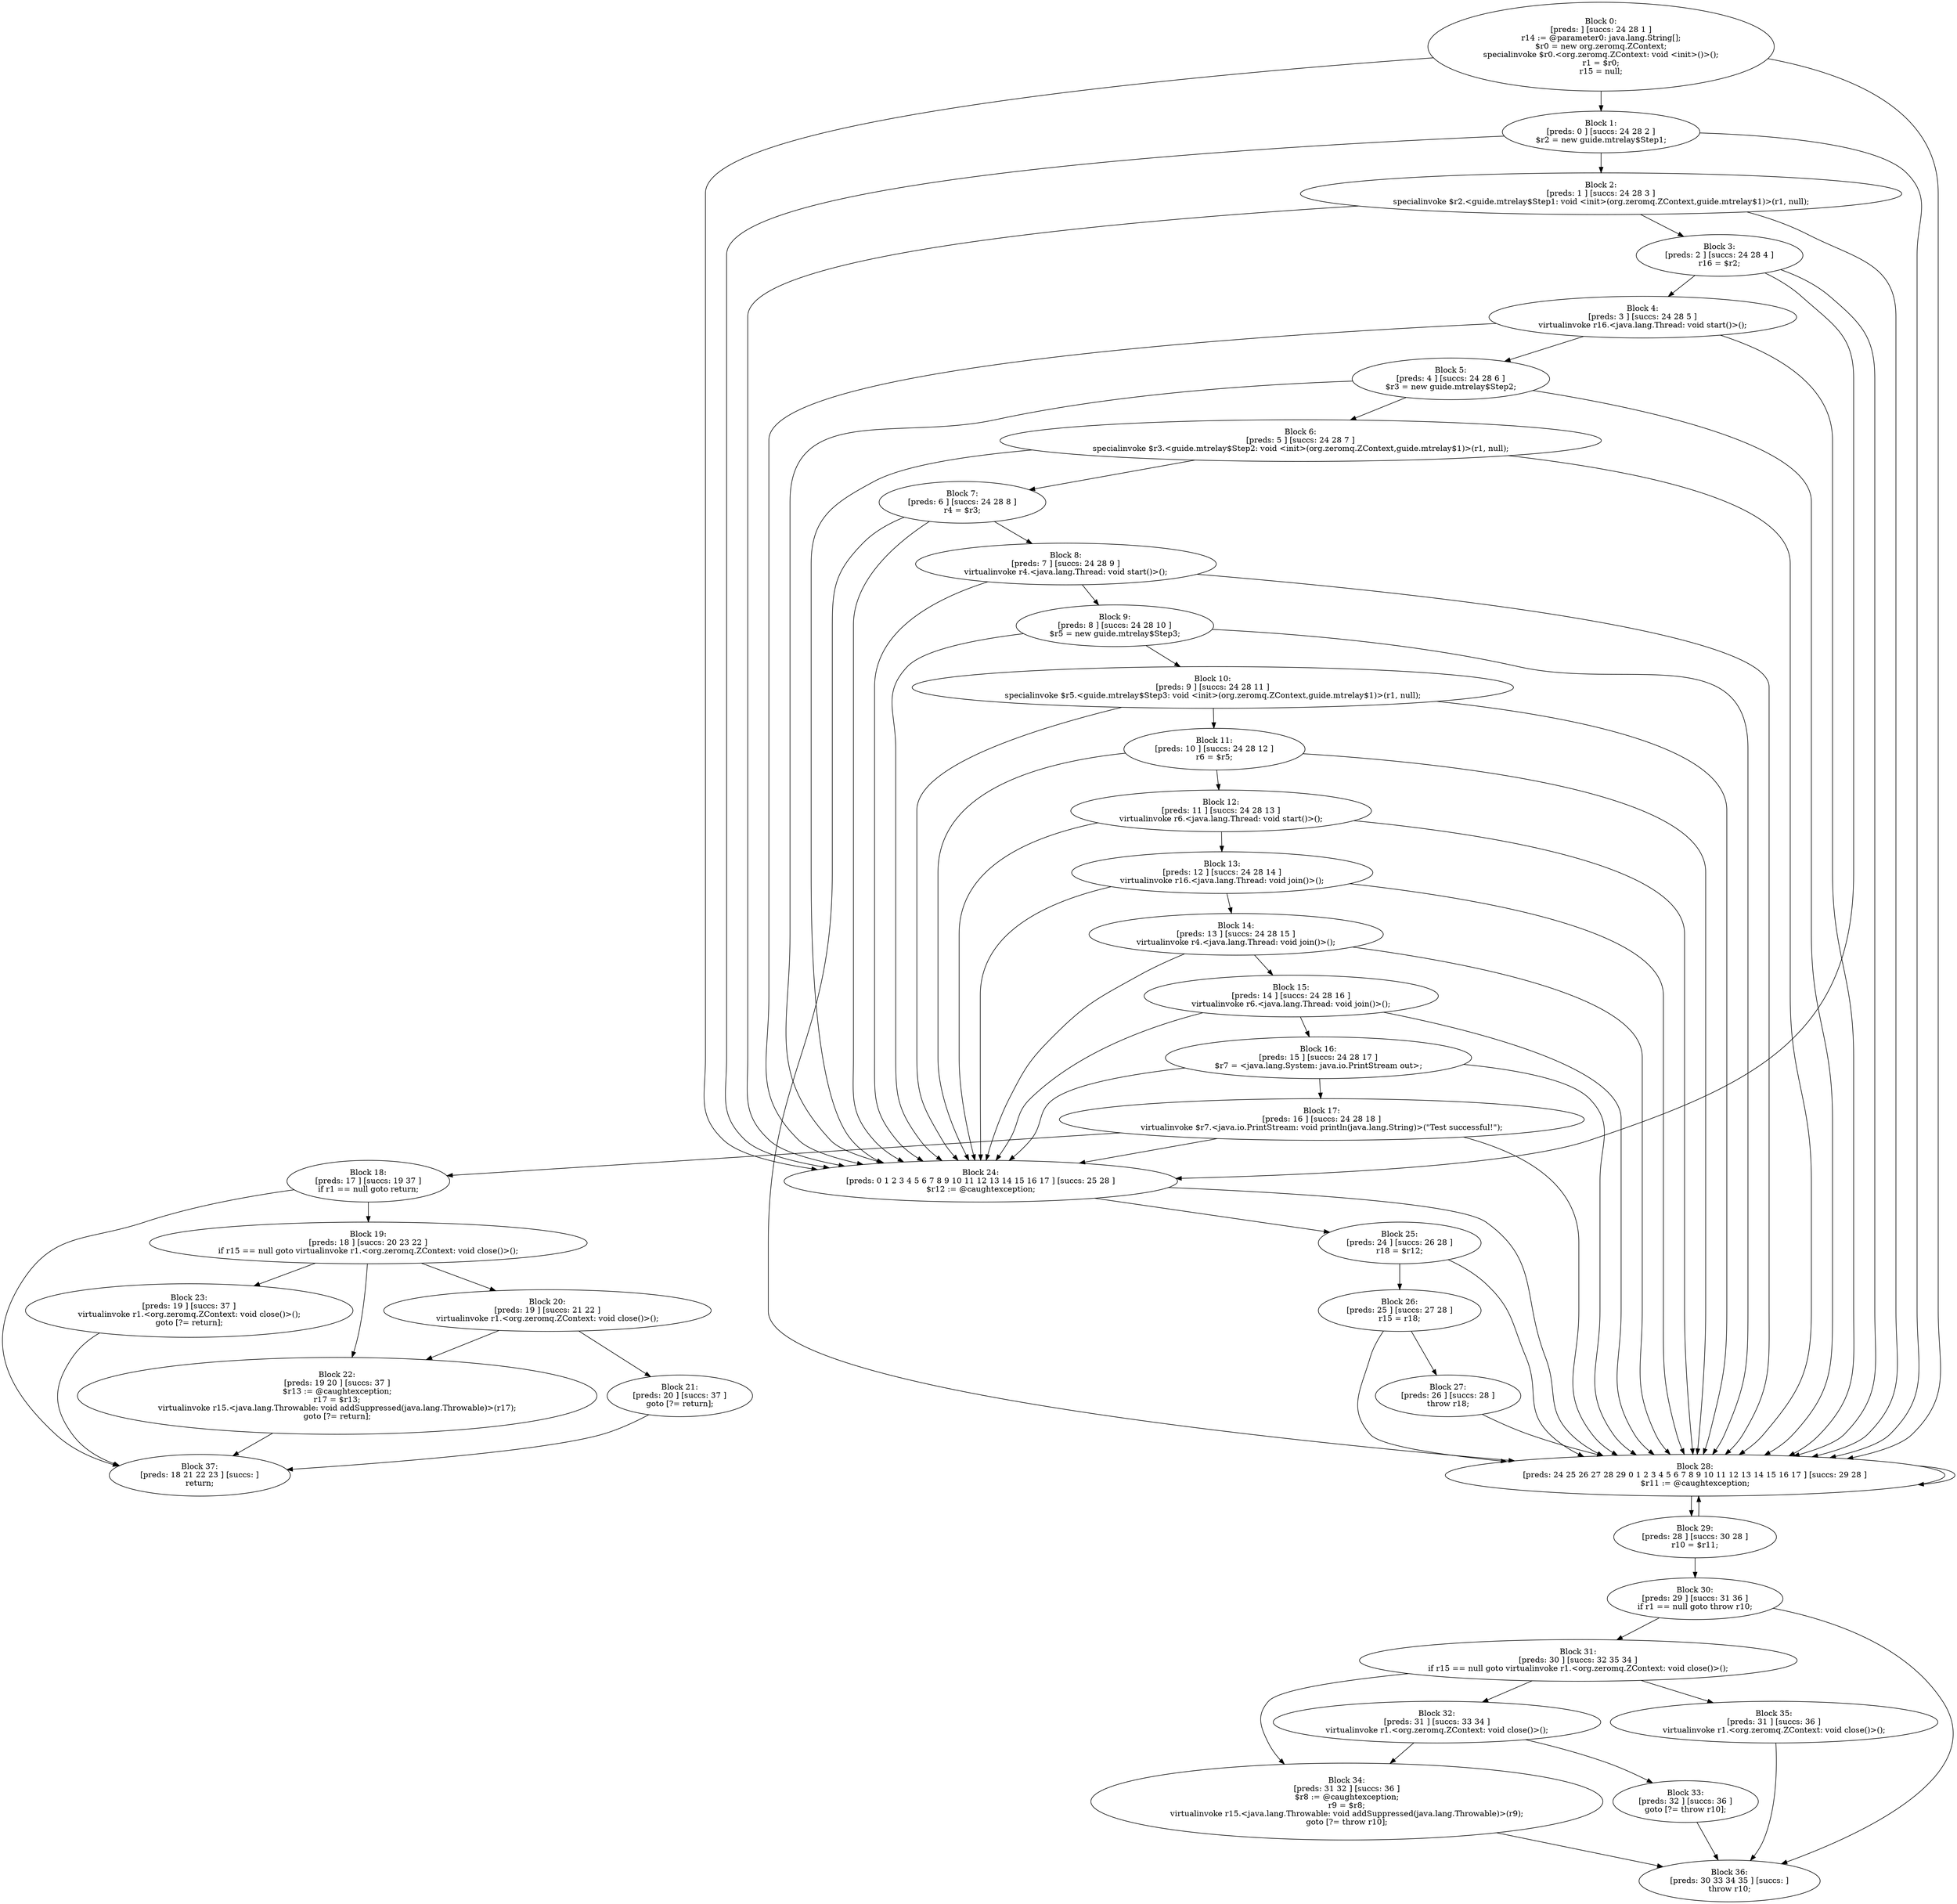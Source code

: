 digraph "unitGraph" {
    "Block 0:
[preds: ] [succs: 24 28 1 ]
r14 := @parameter0: java.lang.String[];
$r0 = new org.zeromq.ZContext;
specialinvoke $r0.<org.zeromq.ZContext: void <init>()>();
r1 = $r0;
r15 = null;
"
    "Block 1:
[preds: 0 ] [succs: 24 28 2 ]
$r2 = new guide.mtrelay$Step1;
"
    "Block 2:
[preds: 1 ] [succs: 24 28 3 ]
specialinvoke $r2.<guide.mtrelay$Step1: void <init>(org.zeromq.ZContext,guide.mtrelay$1)>(r1, null);
"
    "Block 3:
[preds: 2 ] [succs: 24 28 4 ]
r16 = $r2;
"
    "Block 4:
[preds: 3 ] [succs: 24 28 5 ]
virtualinvoke r16.<java.lang.Thread: void start()>();
"
    "Block 5:
[preds: 4 ] [succs: 24 28 6 ]
$r3 = new guide.mtrelay$Step2;
"
    "Block 6:
[preds: 5 ] [succs: 24 28 7 ]
specialinvoke $r3.<guide.mtrelay$Step2: void <init>(org.zeromq.ZContext,guide.mtrelay$1)>(r1, null);
"
    "Block 7:
[preds: 6 ] [succs: 24 28 8 ]
r4 = $r3;
"
    "Block 8:
[preds: 7 ] [succs: 24 28 9 ]
virtualinvoke r4.<java.lang.Thread: void start()>();
"
    "Block 9:
[preds: 8 ] [succs: 24 28 10 ]
$r5 = new guide.mtrelay$Step3;
"
    "Block 10:
[preds: 9 ] [succs: 24 28 11 ]
specialinvoke $r5.<guide.mtrelay$Step3: void <init>(org.zeromq.ZContext,guide.mtrelay$1)>(r1, null);
"
    "Block 11:
[preds: 10 ] [succs: 24 28 12 ]
r6 = $r5;
"
    "Block 12:
[preds: 11 ] [succs: 24 28 13 ]
virtualinvoke r6.<java.lang.Thread: void start()>();
"
    "Block 13:
[preds: 12 ] [succs: 24 28 14 ]
virtualinvoke r16.<java.lang.Thread: void join()>();
"
    "Block 14:
[preds: 13 ] [succs: 24 28 15 ]
virtualinvoke r4.<java.lang.Thread: void join()>();
"
    "Block 15:
[preds: 14 ] [succs: 24 28 16 ]
virtualinvoke r6.<java.lang.Thread: void join()>();
"
    "Block 16:
[preds: 15 ] [succs: 24 28 17 ]
$r7 = <java.lang.System: java.io.PrintStream out>;
"
    "Block 17:
[preds: 16 ] [succs: 24 28 18 ]
virtualinvoke $r7.<java.io.PrintStream: void println(java.lang.String)>(\"Test successful!\");
"
    "Block 18:
[preds: 17 ] [succs: 19 37 ]
if r1 == null goto return;
"
    "Block 19:
[preds: 18 ] [succs: 20 23 22 ]
if r15 == null goto virtualinvoke r1.<org.zeromq.ZContext: void close()>();
"
    "Block 20:
[preds: 19 ] [succs: 21 22 ]
virtualinvoke r1.<org.zeromq.ZContext: void close()>();
"
    "Block 21:
[preds: 20 ] [succs: 37 ]
goto [?= return];
"
    "Block 22:
[preds: 19 20 ] [succs: 37 ]
$r13 := @caughtexception;
r17 = $r13;
virtualinvoke r15.<java.lang.Throwable: void addSuppressed(java.lang.Throwable)>(r17);
goto [?= return];
"
    "Block 23:
[preds: 19 ] [succs: 37 ]
virtualinvoke r1.<org.zeromq.ZContext: void close()>();
goto [?= return];
"
    "Block 24:
[preds: 0 1 2 3 4 5 6 7 8 9 10 11 12 13 14 15 16 17 ] [succs: 25 28 ]
$r12 := @caughtexception;
"
    "Block 25:
[preds: 24 ] [succs: 26 28 ]
r18 = $r12;
"
    "Block 26:
[preds: 25 ] [succs: 27 28 ]
r15 = r18;
"
    "Block 27:
[preds: 26 ] [succs: 28 ]
throw r18;
"
    "Block 28:
[preds: 24 25 26 27 28 29 0 1 2 3 4 5 6 7 8 9 10 11 12 13 14 15 16 17 ] [succs: 29 28 ]
$r11 := @caughtexception;
"
    "Block 29:
[preds: 28 ] [succs: 30 28 ]
r10 = $r11;
"
    "Block 30:
[preds: 29 ] [succs: 31 36 ]
if r1 == null goto throw r10;
"
    "Block 31:
[preds: 30 ] [succs: 32 35 34 ]
if r15 == null goto virtualinvoke r1.<org.zeromq.ZContext: void close()>();
"
    "Block 32:
[preds: 31 ] [succs: 33 34 ]
virtualinvoke r1.<org.zeromq.ZContext: void close()>();
"
    "Block 33:
[preds: 32 ] [succs: 36 ]
goto [?= throw r10];
"
    "Block 34:
[preds: 31 32 ] [succs: 36 ]
$r8 := @caughtexception;
r9 = $r8;
virtualinvoke r15.<java.lang.Throwable: void addSuppressed(java.lang.Throwable)>(r9);
goto [?= throw r10];
"
    "Block 35:
[preds: 31 ] [succs: 36 ]
virtualinvoke r1.<org.zeromq.ZContext: void close()>();
"
    "Block 36:
[preds: 30 33 34 35 ] [succs: ]
throw r10;
"
    "Block 37:
[preds: 18 21 22 23 ] [succs: ]
return;
"
    "Block 0:
[preds: ] [succs: 24 28 1 ]
r14 := @parameter0: java.lang.String[];
$r0 = new org.zeromq.ZContext;
specialinvoke $r0.<org.zeromq.ZContext: void <init>()>();
r1 = $r0;
r15 = null;
"->"Block 24:
[preds: 0 1 2 3 4 5 6 7 8 9 10 11 12 13 14 15 16 17 ] [succs: 25 28 ]
$r12 := @caughtexception;
";
    "Block 0:
[preds: ] [succs: 24 28 1 ]
r14 := @parameter0: java.lang.String[];
$r0 = new org.zeromq.ZContext;
specialinvoke $r0.<org.zeromq.ZContext: void <init>()>();
r1 = $r0;
r15 = null;
"->"Block 28:
[preds: 24 25 26 27 28 29 0 1 2 3 4 5 6 7 8 9 10 11 12 13 14 15 16 17 ] [succs: 29 28 ]
$r11 := @caughtexception;
";
    "Block 0:
[preds: ] [succs: 24 28 1 ]
r14 := @parameter0: java.lang.String[];
$r0 = new org.zeromq.ZContext;
specialinvoke $r0.<org.zeromq.ZContext: void <init>()>();
r1 = $r0;
r15 = null;
"->"Block 1:
[preds: 0 ] [succs: 24 28 2 ]
$r2 = new guide.mtrelay$Step1;
";
    "Block 1:
[preds: 0 ] [succs: 24 28 2 ]
$r2 = new guide.mtrelay$Step1;
"->"Block 24:
[preds: 0 1 2 3 4 5 6 7 8 9 10 11 12 13 14 15 16 17 ] [succs: 25 28 ]
$r12 := @caughtexception;
";
    "Block 1:
[preds: 0 ] [succs: 24 28 2 ]
$r2 = new guide.mtrelay$Step1;
"->"Block 28:
[preds: 24 25 26 27 28 29 0 1 2 3 4 5 6 7 8 9 10 11 12 13 14 15 16 17 ] [succs: 29 28 ]
$r11 := @caughtexception;
";
    "Block 1:
[preds: 0 ] [succs: 24 28 2 ]
$r2 = new guide.mtrelay$Step1;
"->"Block 2:
[preds: 1 ] [succs: 24 28 3 ]
specialinvoke $r2.<guide.mtrelay$Step1: void <init>(org.zeromq.ZContext,guide.mtrelay$1)>(r1, null);
";
    "Block 2:
[preds: 1 ] [succs: 24 28 3 ]
specialinvoke $r2.<guide.mtrelay$Step1: void <init>(org.zeromq.ZContext,guide.mtrelay$1)>(r1, null);
"->"Block 24:
[preds: 0 1 2 3 4 5 6 7 8 9 10 11 12 13 14 15 16 17 ] [succs: 25 28 ]
$r12 := @caughtexception;
";
    "Block 2:
[preds: 1 ] [succs: 24 28 3 ]
specialinvoke $r2.<guide.mtrelay$Step1: void <init>(org.zeromq.ZContext,guide.mtrelay$1)>(r1, null);
"->"Block 28:
[preds: 24 25 26 27 28 29 0 1 2 3 4 5 6 7 8 9 10 11 12 13 14 15 16 17 ] [succs: 29 28 ]
$r11 := @caughtexception;
";
    "Block 2:
[preds: 1 ] [succs: 24 28 3 ]
specialinvoke $r2.<guide.mtrelay$Step1: void <init>(org.zeromq.ZContext,guide.mtrelay$1)>(r1, null);
"->"Block 3:
[preds: 2 ] [succs: 24 28 4 ]
r16 = $r2;
";
    "Block 3:
[preds: 2 ] [succs: 24 28 4 ]
r16 = $r2;
"->"Block 24:
[preds: 0 1 2 3 4 5 6 7 8 9 10 11 12 13 14 15 16 17 ] [succs: 25 28 ]
$r12 := @caughtexception;
";
    "Block 3:
[preds: 2 ] [succs: 24 28 4 ]
r16 = $r2;
"->"Block 28:
[preds: 24 25 26 27 28 29 0 1 2 3 4 5 6 7 8 9 10 11 12 13 14 15 16 17 ] [succs: 29 28 ]
$r11 := @caughtexception;
";
    "Block 3:
[preds: 2 ] [succs: 24 28 4 ]
r16 = $r2;
"->"Block 4:
[preds: 3 ] [succs: 24 28 5 ]
virtualinvoke r16.<java.lang.Thread: void start()>();
";
    "Block 4:
[preds: 3 ] [succs: 24 28 5 ]
virtualinvoke r16.<java.lang.Thread: void start()>();
"->"Block 24:
[preds: 0 1 2 3 4 5 6 7 8 9 10 11 12 13 14 15 16 17 ] [succs: 25 28 ]
$r12 := @caughtexception;
";
    "Block 4:
[preds: 3 ] [succs: 24 28 5 ]
virtualinvoke r16.<java.lang.Thread: void start()>();
"->"Block 28:
[preds: 24 25 26 27 28 29 0 1 2 3 4 5 6 7 8 9 10 11 12 13 14 15 16 17 ] [succs: 29 28 ]
$r11 := @caughtexception;
";
    "Block 4:
[preds: 3 ] [succs: 24 28 5 ]
virtualinvoke r16.<java.lang.Thread: void start()>();
"->"Block 5:
[preds: 4 ] [succs: 24 28 6 ]
$r3 = new guide.mtrelay$Step2;
";
    "Block 5:
[preds: 4 ] [succs: 24 28 6 ]
$r3 = new guide.mtrelay$Step2;
"->"Block 24:
[preds: 0 1 2 3 4 5 6 7 8 9 10 11 12 13 14 15 16 17 ] [succs: 25 28 ]
$r12 := @caughtexception;
";
    "Block 5:
[preds: 4 ] [succs: 24 28 6 ]
$r3 = new guide.mtrelay$Step2;
"->"Block 28:
[preds: 24 25 26 27 28 29 0 1 2 3 4 5 6 7 8 9 10 11 12 13 14 15 16 17 ] [succs: 29 28 ]
$r11 := @caughtexception;
";
    "Block 5:
[preds: 4 ] [succs: 24 28 6 ]
$r3 = new guide.mtrelay$Step2;
"->"Block 6:
[preds: 5 ] [succs: 24 28 7 ]
specialinvoke $r3.<guide.mtrelay$Step2: void <init>(org.zeromq.ZContext,guide.mtrelay$1)>(r1, null);
";
    "Block 6:
[preds: 5 ] [succs: 24 28 7 ]
specialinvoke $r3.<guide.mtrelay$Step2: void <init>(org.zeromq.ZContext,guide.mtrelay$1)>(r1, null);
"->"Block 24:
[preds: 0 1 2 3 4 5 6 7 8 9 10 11 12 13 14 15 16 17 ] [succs: 25 28 ]
$r12 := @caughtexception;
";
    "Block 6:
[preds: 5 ] [succs: 24 28 7 ]
specialinvoke $r3.<guide.mtrelay$Step2: void <init>(org.zeromq.ZContext,guide.mtrelay$1)>(r1, null);
"->"Block 28:
[preds: 24 25 26 27 28 29 0 1 2 3 4 5 6 7 8 9 10 11 12 13 14 15 16 17 ] [succs: 29 28 ]
$r11 := @caughtexception;
";
    "Block 6:
[preds: 5 ] [succs: 24 28 7 ]
specialinvoke $r3.<guide.mtrelay$Step2: void <init>(org.zeromq.ZContext,guide.mtrelay$1)>(r1, null);
"->"Block 7:
[preds: 6 ] [succs: 24 28 8 ]
r4 = $r3;
";
    "Block 7:
[preds: 6 ] [succs: 24 28 8 ]
r4 = $r3;
"->"Block 24:
[preds: 0 1 2 3 4 5 6 7 8 9 10 11 12 13 14 15 16 17 ] [succs: 25 28 ]
$r12 := @caughtexception;
";
    "Block 7:
[preds: 6 ] [succs: 24 28 8 ]
r4 = $r3;
"->"Block 28:
[preds: 24 25 26 27 28 29 0 1 2 3 4 5 6 7 8 9 10 11 12 13 14 15 16 17 ] [succs: 29 28 ]
$r11 := @caughtexception;
";
    "Block 7:
[preds: 6 ] [succs: 24 28 8 ]
r4 = $r3;
"->"Block 8:
[preds: 7 ] [succs: 24 28 9 ]
virtualinvoke r4.<java.lang.Thread: void start()>();
";
    "Block 8:
[preds: 7 ] [succs: 24 28 9 ]
virtualinvoke r4.<java.lang.Thread: void start()>();
"->"Block 24:
[preds: 0 1 2 3 4 5 6 7 8 9 10 11 12 13 14 15 16 17 ] [succs: 25 28 ]
$r12 := @caughtexception;
";
    "Block 8:
[preds: 7 ] [succs: 24 28 9 ]
virtualinvoke r4.<java.lang.Thread: void start()>();
"->"Block 28:
[preds: 24 25 26 27 28 29 0 1 2 3 4 5 6 7 8 9 10 11 12 13 14 15 16 17 ] [succs: 29 28 ]
$r11 := @caughtexception;
";
    "Block 8:
[preds: 7 ] [succs: 24 28 9 ]
virtualinvoke r4.<java.lang.Thread: void start()>();
"->"Block 9:
[preds: 8 ] [succs: 24 28 10 ]
$r5 = new guide.mtrelay$Step3;
";
    "Block 9:
[preds: 8 ] [succs: 24 28 10 ]
$r5 = new guide.mtrelay$Step3;
"->"Block 24:
[preds: 0 1 2 3 4 5 6 7 8 9 10 11 12 13 14 15 16 17 ] [succs: 25 28 ]
$r12 := @caughtexception;
";
    "Block 9:
[preds: 8 ] [succs: 24 28 10 ]
$r5 = new guide.mtrelay$Step3;
"->"Block 28:
[preds: 24 25 26 27 28 29 0 1 2 3 4 5 6 7 8 9 10 11 12 13 14 15 16 17 ] [succs: 29 28 ]
$r11 := @caughtexception;
";
    "Block 9:
[preds: 8 ] [succs: 24 28 10 ]
$r5 = new guide.mtrelay$Step3;
"->"Block 10:
[preds: 9 ] [succs: 24 28 11 ]
specialinvoke $r5.<guide.mtrelay$Step3: void <init>(org.zeromq.ZContext,guide.mtrelay$1)>(r1, null);
";
    "Block 10:
[preds: 9 ] [succs: 24 28 11 ]
specialinvoke $r5.<guide.mtrelay$Step3: void <init>(org.zeromq.ZContext,guide.mtrelay$1)>(r1, null);
"->"Block 24:
[preds: 0 1 2 3 4 5 6 7 8 9 10 11 12 13 14 15 16 17 ] [succs: 25 28 ]
$r12 := @caughtexception;
";
    "Block 10:
[preds: 9 ] [succs: 24 28 11 ]
specialinvoke $r5.<guide.mtrelay$Step3: void <init>(org.zeromq.ZContext,guide.mtrelay$1)>(r1, null);
"->"Block 28:
[preds: 24 25 26 27 28 29 0 1 2 3 4 5 6 7 8 9 10 11 12 13 14 15 16 17 ] [succs: 29 28 ]
$r11 := @caughtexception;
";
    "Block 10:
[preds: 9 ] [succs: 24 28 11 ]
specialinvoke $r5.<guide.mtrelay$Step3: void <init>(org.zeromq.ZContext,guide.mtrelay$1)>(r1, null);
"->"Block 11:
[preds: 10 ] [succs: 24 28 12 ]
r6 = $r5;
";
    "Block 11:
[preds: 10 ] [succs: 24 28 12 ]
r6 = $r5;
"->"Block 24:
[preds: 0 1 2 3 4 5 6 7 8 9 10 11 12 13 14 15 16 17 ] [succs: 25 28 ]
$r12 := @caughtexception;
";
    "Block 11:
[preds: 10 ] [succs: 24 28 12 ]
r6 = $r5;
"->"Block 28:
[preds: 24 25 26 27 28 29 0 1 2 3 4 5 6 7 8 9 10 11 12 13 14 15 16 17 ] [succs: 29 28 ]
$r11 := @caughtexception;
";
    "Block 11:
[preds: 10 ] [succs: 24 28 12 ]
r6 = $r5;
"->"Block 12:
[preds: 11 ] [succs: 24 28 13 ]
virtualinvoke r6.<java.lang.Thread: void start()>();
";
    "Block 12:
[preds: 11 ] [succs: 24 28 13 ]
virtualinvoke r6.<java.lang.Thread: void start()>();
"->"Block 24:
[preds: 0 1 2 3 4 5 6 7 8 9 10 11 12 13 14 15 16 17 ] [succs: 25 28 ]
$r12 := @caughtexception;
";
    "Block 12:
[preds: 11 ] [succs: 24 28 13 ]
virtualinvoke r6.<java.lang.Thread: void start()>();
"->"Block 28:
[preds: 24 25 26 27 28 29 0 1 2 3 4 5 6 7 8 9 10 11 12 13 14 15 16 17 ] [succs: 29 28 ]
$r11 := @caughtexception;
";
    "Block 12:
[preds: 11 ] [succs: 24 28 13 ]
virtualinvoke r6.<java.lang.Thread: void start()>();
"->"Block 13:
[preds: 12 ] [succs: 24 28 14 ]
virtualinvoke r16.<java.lang.Thread: void join()>();
";
    "Block 13:
[preds: 12 ] [succs: 24 28 14 ]
virtualinvoke r16.<java.lang.Thread: void join()>();
"->"Block 24:
[preds: 0 1 2 3 4 5 6 7 8 9 10 11 12 13 14 15 16 17 ] [succs: 25 28 ]
$r12 := @caughtexception;
";
    "Block 13:
[preds: 12 ] [succs: 24 28 14 ]
virtualinvoke r16.<java.lang.Thread: void join()>();
"->"Block 28:
[preds: 24 25 26 27 28 29 0 1 2 3 4 5 6 7 8 9 10 11 12 13 14 15 16 17 ] [succs: 29 28 ]
$r11 := @caughtexception;
";
    "Block 13:
[preds: 12 ] [succs: 24 28 14 ]
virtualinvoke r16.<java.lang.Thread: void join()>();
"->"Block 14:
[preds: 13 ] [succs: 24 28 15 ]
virtualinvoke r4.<java.lang.Thread: void join()>();
";
    "Block 14:
[preds: 13 ] [succs: 24 28 15 ]
virtualinvoke r4.<java.lang.Thread: void join()>();
"->"Block 24:
[preds: 0 1 2 3 4 5 6 7 8 9 10 11 12 13 14 15 16 17 ] [succs: 25 28 ]
$r12 := @caughtexception;
";
    "Block 14:
[preds: 13 ] [succs: 24 28 15 ]
virtualinvoke r4.<java.lang.Thread: void join()>();
"->"Block 28:
[preds: 24 25 26 27 28 29 0 1 2 3 4 5 6 7 8 9 10 11 12 13 14 15 16 17 ] [succs: 29 28 ]
$r11 := @caughtexception;
";
    "Block 14:
[preds: 13 ] [succs: 24 28 15 ]
virtualinvoke r4.<java.lang.Thread: void join()>();
"->"Block 15:
[preds: 14 ] [succs: 24 28 16 ]
virtualinvoke r6.<java.lang.Thread: void join()>();
";
    "Block 15:
[preds: 14 ] [succs: 24 28 16 ]
virtualinvoke r6.<java.lang.Thread: void join()>();
"->"Block 24:
[preds: 0 1 2 3 4 5 6 7 8 9 10 11 12 13 14 15 16 17 ] [succs: 25 28 ]
$r12 := @caughtexception;
";
    "Block 15:
[preds: 14 ] [succs: 24 28 16 ]
virtualinvoke r6.<java.lang.Thread: void join()>();
"->"Block 28:
[preds: 24 25 26 27 28 29 0 1 2 3 4 5 6 7 8 9 10 11 12 13 14 15 16 17 ] [succs: 29 28 ]
$r11 := @caughtexception;
";
    "Block 15:
[preds: 14 ] [succs: 24 28 16 ]
virtualinvoke r6.<java.lang.Thread: void join()>();
"->"Block 16:
[preds: 15 ] [succs: 24 28 17 ]
$r7 = <java.lang.System: java.io.PrintStream out>;
";
    "Block 16:
[preds: 15 ] [succs: 24 28 17 ]
$r7 = <java.lang.System: java.io.PrintStream out>;
"->"Block 24:
[preds: 0 1 2 3 4 5 6 7 8 9 10 11 12 13 14 15 16 17 ] [succs: 25 28 ]
$r12 := @caughtexception;
";
    "Block 16:
[preds: 15 ] [succs: 24 28 17 ]
$r7 = <java.lang.System: java.io.PrintStream out>;
"->"Block 28:
[preds: 24 25 26 27 28 29 0 1 2 3 4 5 6 7 8 9 10 11 12 13 14 15 16 17 ] [succs: 29 28 ]
$r11 := @caughtexception;
";
    "Block 16:
[preds: 15 ] [succs: 24 28 17 ]
$r7 = <java.lang.System: java.io.PrintStream out>;
"->"Block 17:
[preds: 16 ] [succs: 24 28 18 ]
virtualinvoke $r7.<java.io.PrintStream: void println(java.lang.String)>(\"Test successful!\");
";
    "Block 17:
[preds: 16 ] [succs: 24 28 18 ]
virtualinvoke $r7.<java.io.PrintStream: void println(java.lang.String)>(\"Test successful!\");
"->"Block 24:
[preds: 0 1 2 3 4 5 6 7 8 9 10 11 12 13 14 15 16 17 ] [succs: 25 28 ]
$r12 := @caughtexception;
";
    "Block 17:
[preds: 16 ] [succs: 24 28 18 ]
virtualinvoke $r7.<java.io.PrintStream: void println(java.lang.String)>(\"Test successful!\");
"->"Block 28:
[preds: 24 25 26 27 28 29 0 1 2 3 4 5 6 7 8 9 10 11 12 13 14 15 16 17 ] [succs: 29 28 ]
$r11 := @caughtexception;
";
    "Block 17:
[preds: 16 ] [succs: 24 28 18 ]
virtualinvoke $r7.<java.io.PrintStream: void println(java.lang.String)>(\"Test successful!\");
"->"Block 18:
[preds: 17 ] [succs: 19 37 ]
if r1 == null goto return;
";
    "Block 18:
[preds: 17 ] [succs: 19 37 ]
if r1 == null goto return;
"->"Block 19:
[preds: 18 ] [succs: 20 23 22 ]
if r15 == null goto virtualinvoke r1.<org.zeromq.ZContext: void close()>();
";
    "Block 18:
[preds: 17 ] [succs: 19 37 ]
if r1 == null goto return;
"->"Block 37:
[preds: 18 21 22 23 ] [succs: ]
return;
";
    "Block 19:
[preds: 18 ] [succs: 20 23 22 ]
if r15 == null goto virtualinvoke r1.<org.zeromq.ZContext: void close()>();
"->"Block 20:
[preds: 19 ] [succs: 21 22 ]
virtualinvoke r1.<org.zeromq.ZContext: void close()>();
";
    "Block 19:
[preds: 18 ] [succs: 20 23 22 ]
if r15 == null goto virtualinvoke r1.<org.zeromq.ZContext: void close()>();
"->"Block 23:
[preds: 19 ] [succs: 37 ]
virtualinvoke r1.<org.zeromq.ZContext: void close()>();
goto [?= return];
";
    "Block 19:
[preds: 18 ] [succs: 20 23 22 ]
if r15 == null goto virtualinvoke r1.<org.zeromq.ZContext: void close()>();
"->"Block 22:
[preds: 19 20 ] [succs: 37 ]
$r13 := @caughtexception;
r17 = $r13;
virtualinvoke r15.<java.lang.Throwable: void addSuppressed(java.lang.Throwable)>(r17);
goto [?= return];
";
    "Block 20:
[preds: 19 ] [succs: 21 22 ]
virtualinvoke r1.<org.zeromq.ZContext: void close()>();
"->"Block 21:
[preds: 20 ] [succs: 37 ]
goto [?= return];
";
    "Block 20:
[preds: 19 ] [succs: 21 22 ]
virtualinvoke r1.<org.zeromq.ZContext: void close()>();
"->"Block 22:
[preds: 19 20 ] [succs: 37 ]
$r13 := @caughtexception;
r17 = $r13;
virtualinvoke r15.<java.lang.Throwable: void addSuppressed(java.lang.Throwable)>(r17);
goto [?= return];
";
    "Block 21:
[preds: 20 ] [succs: 37 ]
goto [?= return];
"->"Block 37:
[preds: 18 21 22 23 ] [succs: ]
return;
";
    "Block 22:
[preds: 19 20 ] [succs: 37 ]
$r13 := @caughtexception;
r17 = $r13;
virtualinvoke r15.<java.lang.Throwable: void addSuppressed(java.lang.Throwable)>(r17);
goto [?= return];
"->"Block 37:
[preds: 18 21 22 23 ] [succs: ]
return;
";
    "Block 23:
[preds: 19 ] [succs: 37 ]
virtualinvoke r1.<org.zeromq.ZContext: void close()>();
goto [?= return];
"->"Block 37:
[preds: 18 21 22 23 ] [succs: ]
return;
";
    "Block 24:
[preds: 0 1 2 3 4 5 6 7 8 9 10 11 12 13 14 15 16 17 ] [succs: 25 28 ]
$r12 := @caughtexception;
"->"Block 25:
[preds: 24 ] [succs: 26 28 ]
r18 = $r12;
";
    "Block 24:
[preds: 0 1 2 3 4 5 6 7 8 9 10 11 12 13 14 15 16 17 ] [succs: 25 28 ]
$r12 := @caughtexception;
"->"Block 28:
[preds: 24 25 26 27 28 29 0 1 2 3 4 5 6 7 8 9 10 11 12 13 14 15 16 17 ] [succs: 29 28 ]
$r11 := @caughtexception;
";
    "Block 25:
[preds: 24 ] [succs: 26 28 ]
r18 = $r12;
"->"Block 26:
[preds: 25 ] [succs: 27 28 ]
r15 = r18;
";
    "Block 25:
[preds: 24 ] [succs: 26 28 ]
r18 = $r12;
"->"Block 28:
[preds: 24 25 26 27 28 29 0 1 2 3 4 5 6 7 8 9 10 11 12 13 14 15 16 17 ] [succs: 29 28 ]
$r11 := @caughtexception;
";
    "Block 26:
[preds: 25 ] [succs: 27 28 ]
r15 = r18;
"->"Block 27:
[preds: 26 ] [succs: 28 ]
throw r18;
";
    "Block 26:
[preds: 25 ] [succs: 27 28 ]
r15 = r18;
"->"Block 28:
[preds: 24 25 26 27 28 29 0 1 2 3 4 5 6 7 8 9 10 11 12 13 14 15 16 17 ] [succs: 29 28 ]
$r11 := @caughtexception;
";
    "Block 27:
[preds: 26 ] [succs: 28 ]
throw r18;
"->"Block 28:
[preds: 24 25 26 27 28 29 0 1 2 3 4 5 6 7 8 9 10 11 12 13 14 15 16 17 ] [succs: 29 28 ]
$r11 := @caughtexception;
";
    "Block 28:
[preds: 24 25 26 27 28 29 0 1 2 3 4 5 6 7 8 9 10 11 12 13 14 15 16 17 ] [succs: 29 28 ]
$r11 := @caughtexception;
"->"Block 29:
[preds: 28 ] [succs: 30 28 ]
r10 = $r11;
";
    "Block 28:
[preds: 24 25 26 27 28 29 0 1 2 3 4 5 6 7 8 9 10 11 12 13 14 15 16 17 ] [succs: 29 28 ]
$r11 := @caughtexception;
"->"Block 28:
[preds: 24 25 26 27 28 29 0 1 2 3 4 5 6 7 8 9 10 11 12 13 14 15 16 17 ] [succs: 29 28 ]
$r11 := @caughtexception;
";
    "Block 29:
[preds: 28 ] [succs: 30 28 ]
r10 = $r11;
"->"Block 30:
[preds: 29 ] [succs: 31 36 ]
if r1 == null goto throw r10;
";
    "Block 29:
[preds: 28 ] [succs: 30 28 ]
r10 = $r11;
"->"Block 28:
[preds: 24 25 26 27 28 29 0 1 2 3 4 5 6 7 8 9 10 11 12 13 14 15 16 17 ] [succs: 29 28 ]
$r11 := @caughtexception;
";
    "Block 30:
[preds: 29 ] [succs: 31 36 ]
if r1 == null goto throw r10;
"->"Block 31:
[preds: 30 ] [succs: 32 35 34 ]
if r15 == null goto virtualinvoke r1.<org.zeromq.ZContext: void close()>();
";
    "Block 30:
[preds: 29 ] [succs: 31 36 ]
if r1 == null goto throw r10;
"->"Block 36:
[preds: 30 33 34 35 ] [succs: ]
throw r10;
";
    "Block 31:
[preds: 30 ] [succs: 32 35 34 ]
if r15 == null goto virtualinvoke r1.<org.zeromq.ZContext: void close()>();
"->"Block 32:
[preds: 31 ] [succs: 33 34 ]
virtualinvoke r1.<org.zeromq.ZContext: void close()>();
";
    "Block 31:
[preds: 30 ] [succs: 32 35 34 ]
if r15 == null goto virtualinvoke r1.<org.zeromq.ZContext: void close()>();
"->"Block 35:
[preds: 31 ] [succs: 36 ]
virtualinvoke r1.<org.zeromq.ZContext: void close()>();
";
    "Block 31:
[preds: 30 ] [succs: 32 35 34 ]
if r15 == null goto virtualinvoke r1.<org.zeromq.ZContext: void close()>();
"->"Block 34:
[preds: 31 32 ] [succs: 36 ]
$r8 := @caughtexception;
r9 = $r8;
virtualinvoke r15.<java.lang.Throwable: void addSuppressed(java.lang.Throwable)>(r9);
goto [?= throw r10];
";
    "Block 32:
[preds: 31 ] [succs: 33 34 ]
virtualinvoke r1.<org.zeromq.ZContext: void close()>();
"->"Block 33:
[preds: 32 ] [succs: 36 ]
goto [?= throw r10];
";
    "Block 32:
[preds: 31 ] [succs: 33 34 ]
virtualinvoke r1.<org.zeromq.ZContext: void close()>();
"->"Block 34:
[preds: 31 32 ] [succs: 36 ]
$r8 := @caughtexception;
r9 = $r8;
virtualinvoke r15.<java.lang.Throwable: void addSuppressed(java.lang.Throwable)>(r9);
goto [?= throw r10];
";
    "Block 33:
[preds: 32 ] [succs: 36 ]
goto [?= throw r10];
"->"Block 36:
[preds: 30 33 34 35 ] [succs: ]
throw r10;
";
    "Block 34:
[preds: 31 32 ] [succs: 36 ]
$r8 := @caughtexception;
r9 = $r8;
virtualinvoke r15.<java.lang.Throwable: void addSuppressed(java.lang.Throwable)>(r9);
goto [?= throw r10];
"->"Block 36:
[preds: 30 33 34 35 ] [succs: ]
throw r10;
";
    "Block 35:
[preds: 31 ] [succs: 36 ]
virtualinvoke r1.<org.zeromq.ZContext: void close()>();
"->"Block 36:
[preds: 30 33 34 35 ] [succs: ]
throw r10;
";
}
